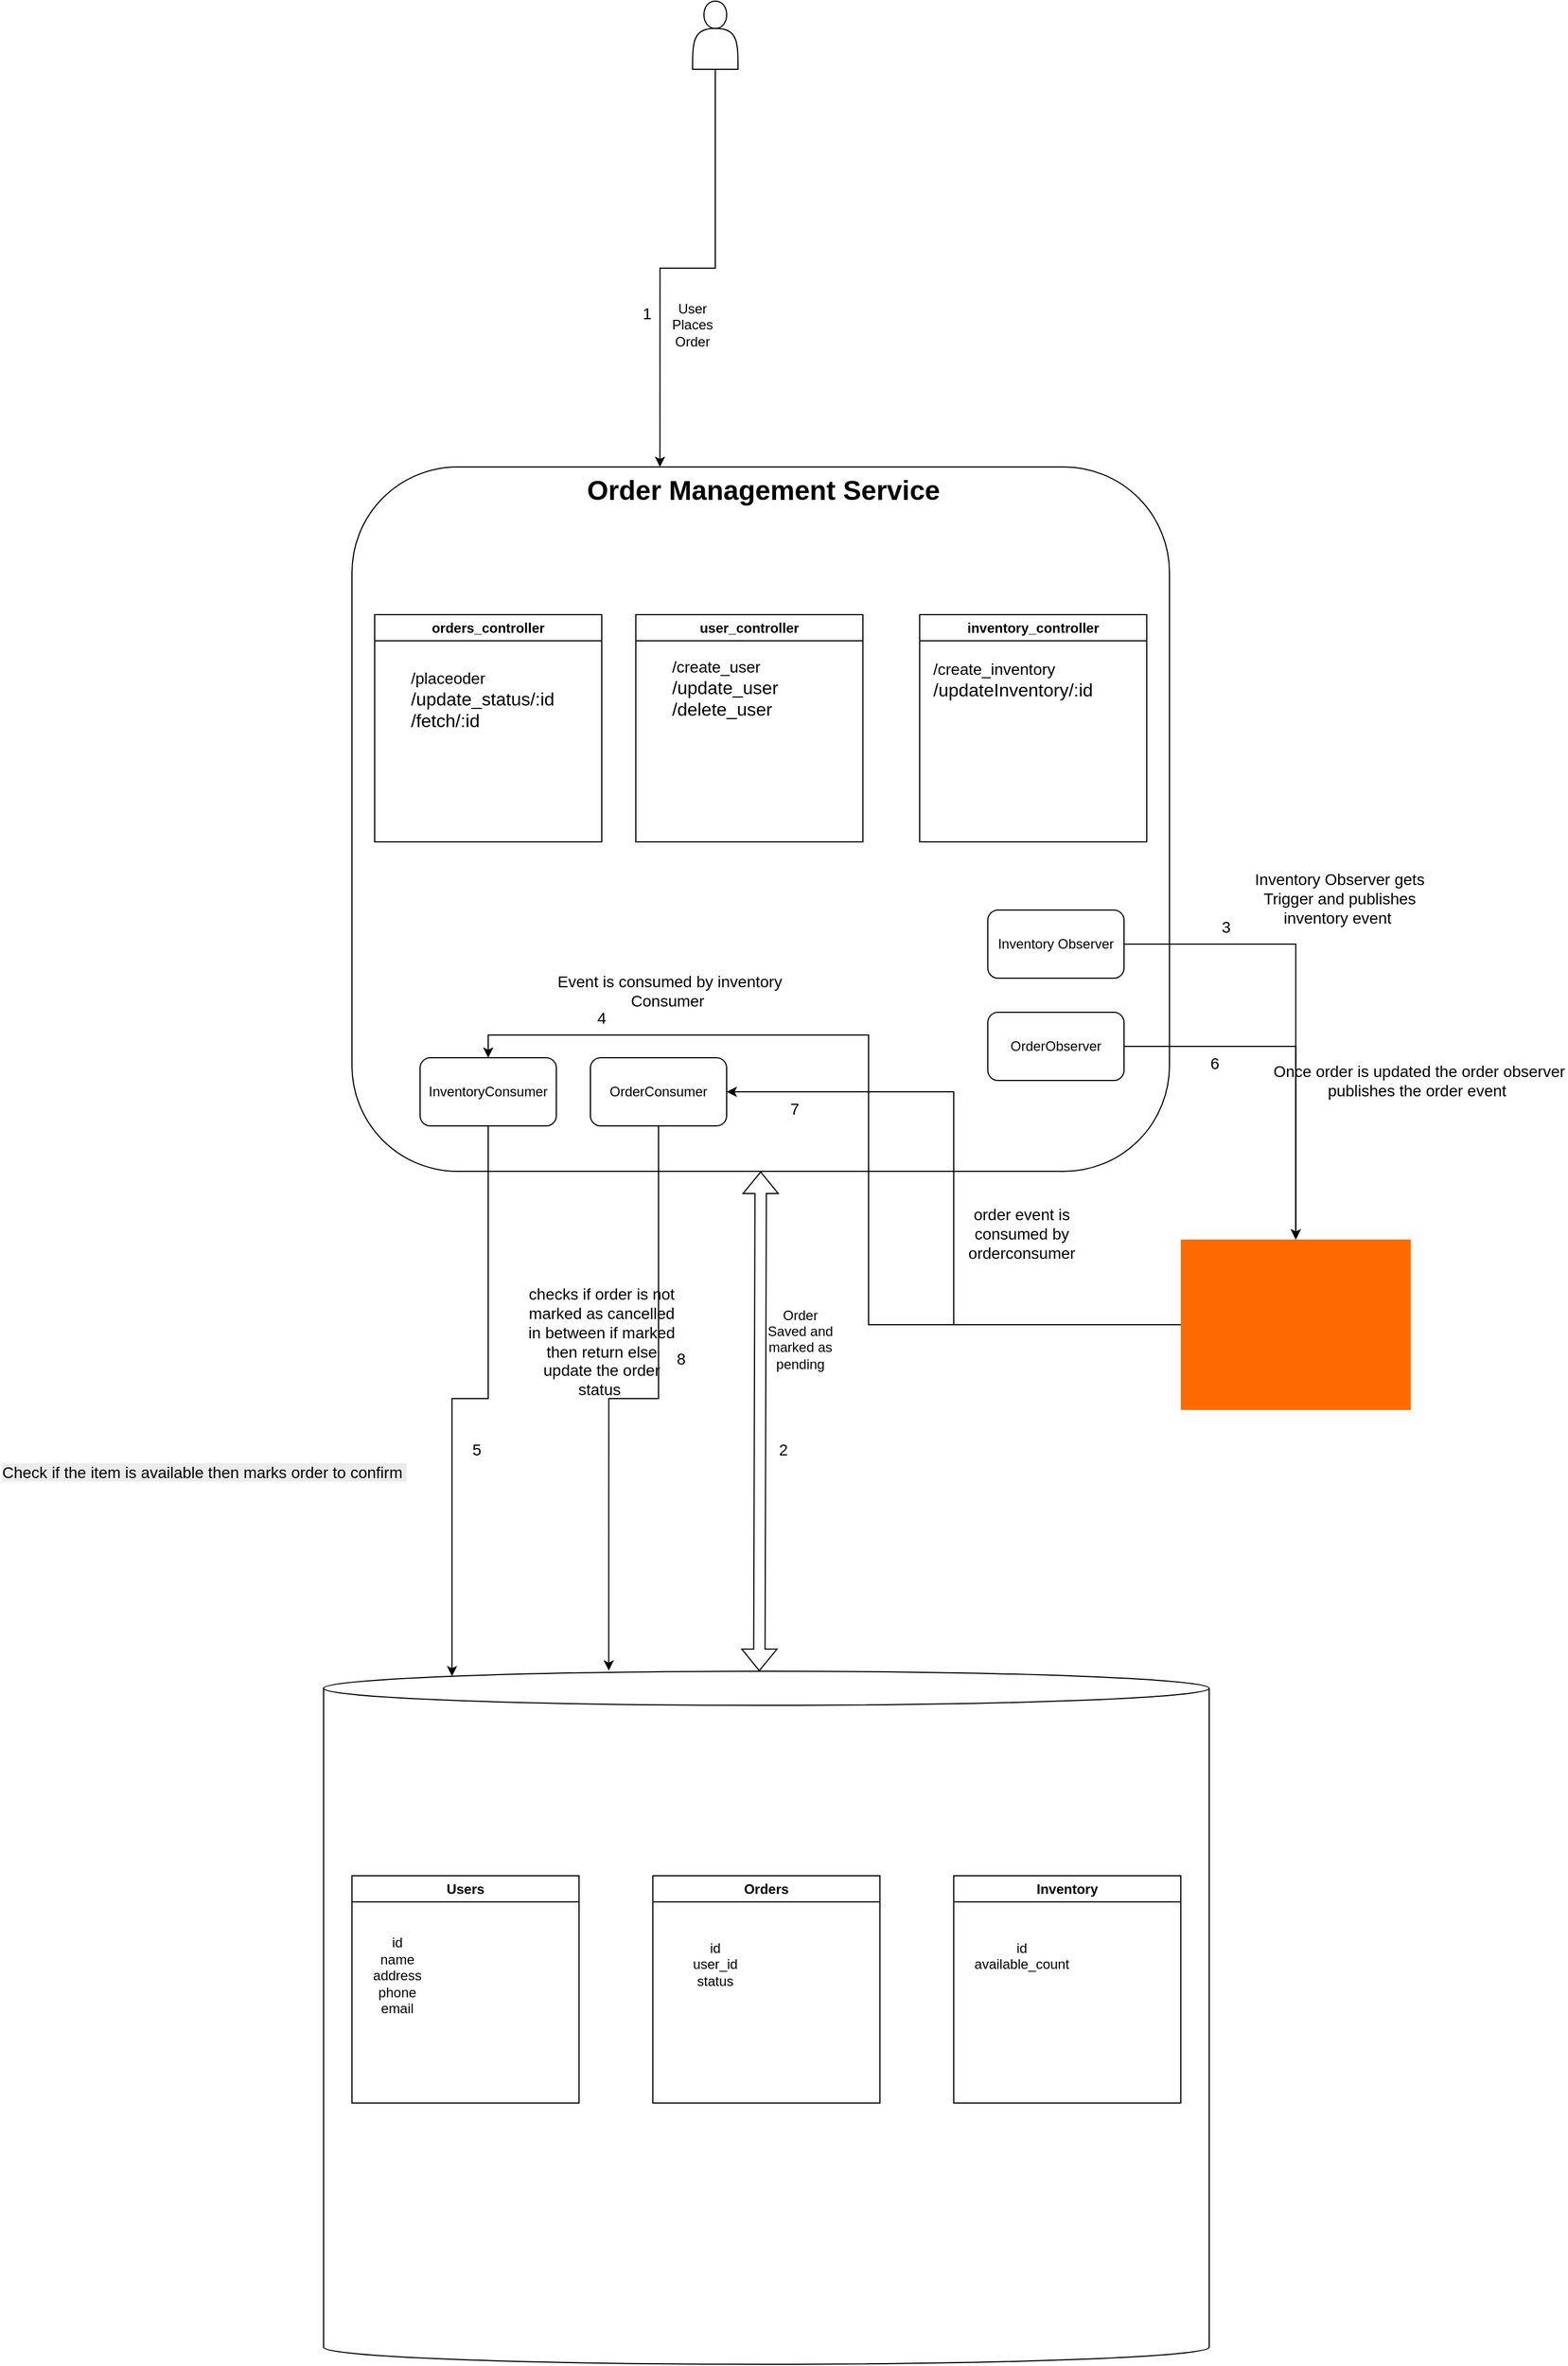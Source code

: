 <mxfile version="27.1.6">
  <diagram name="Page-1" id="OlAcMU3XX1PD27J8TAXF">
    <mxGraphModel dx="2634" dy="2242" grid="1" gridSize="10" guides="1" tooltips="1" connect="1" arrows="1" fold="1" page="1" pageScale="1" pageWidth="850" pageHeight="1100" math="0" shadow="0">
      <root>
        <mxCell id="0" />
        <mxCell id="1" parent="0" />
        <mxCell id="BDItZOyIdzqSZIBmuyEr-3" value="" style="shape=cylinder3;whiteSpace=wrap;html=1;boundedLbl=1;backgroundOutline=1;size=15;" parent="1" vertex="1">
          <mxGeometry x="35" y="860" width="780" height="610" as="geometry" />
        </mxCell>
        <mxCell id="BDItZOyIdzqSZIBmuyEr-4" value="Orders" style="swimlane;whiteSpace=wrap;html=1;" parent="1" vertex="1">
          <mxGeometry x="325" y="1040" width="200" height="200" as="geometry" />
        </mxCell>
        <mxCell id="BDItZOyIdzqSZIBmuyEr-8" value="id&lt;div&gt;user_id&lt;/div&gt;&lt;div&gt;status&lt;/div&gt;&lt;div&gt;&lt;br&gt;&lt;/div&gt;" style="text;html=1;align=center;verticalAlign=middle;whiteSpace=wrap;rounded=0;" parent="BDItZOyIdzqSZIBmuyEr-4" vertex="1">
          <mxGeometry x="25" y="70" width="60" height="30" as="geometry" />
        </mxCell>
        <mxCell id="BDItZOyIdzqSZIBmuyEr-5" value="Inventory" style="swimlane;whiteSpace=wrap;html=1;" parent="1" vertex="1">
          <mxGeometry x="590" y="1040" width="200" height="200" as="geometry" />
        </mxCell>
        <mxCell id="BDItZOyIdzqSZIBmuyEr-11" value="id&lt;div&gt;available_count&lt;/div&gt;&lt;div&gt;&lt;br&gt;&lt;/div&gt;&lt;div&gt;&lt;br&gt;&lt;/div&gt;" style="text;html=1;align=center;verticalAlign=middle;whiteSpace=wrap;rounded=0;" parent="BDItZOyIdzqSZIBmuyEr-5" vertex="1">
          <mxGeometry x="30" y="70" width="60" height="30" as="geometry" />
        </mxCell>
        <mxCell id="BDItZOyIdzqSZIBmuyEr-6" value="Users" style="swimlane;whiteSpace=wrap;html=1;" parent="1" vertex="1">
          <mxGeometry x="60" y="1040" width="200" height="200" as="geometry" />
        </mxCell>
        <mxCell id="BDItZOyIdzqSZIBmuyEr-7" value="id&lt;div&gt;name&lt;/div&gt;&lt;div&gt;address&lt;/div&gt;&lt;div&gt;phone&lt;/div&gt;&lt;div&gt;email&lt;/div&gt;&lt;div&gt;&lt;br&gt;&lt;/div&gt;" style="text;html=1;align=center;verticalAlign=middle;whiteSpace=wrap;rounded=0;" parent="BDItZOyIdzqSZIBmuyEr-6" vertex="1">
          <mxGeometry x="10" y="80" width="60" height="30" as="geometry" />
        </mxCell>
        <mxCell id="BDItZOyIdzqSZIBmuyEr-14" value="" style="rounded=1;whiteSpace=wrap;html=1;" parent="1" vertex="1">
          <mxGeometry x="60" y="-200" width="720" height="620" as="geometry" />
        </mxCell>
        <mxCell id="BDItZOyIdzqSZIBmuyEr-15" value="&lt;h1 style=&quot;margin-top: 0px;&quot;&gt;Order Management Service&lt;/h1&gt;&lt;p style=&quot;&quot;&gt;&lt;br&gt;&lt;/p&gt;" style="text;html=1;whiteSpace=wrap;overflow=hidden;rounded=0;align=center;" parent="1" vertex="1">
          <mxGeometry x="240" y="-200" width="365" height="50" as="geometry" />
        </mxCell>
        <mxCell id="BDItZOyIdzqSZIBmuyEr-19" value="orders_controller" style="swimlane;whiteSpace=wrap;html=1;" parent="1" vertex="1">
          <mxGeometry x="80" y="-70" width="200" height="200" as="geometry" />
        </mxCell>
        <mxCell id="BDItZOyIdzqSZIBmuyEr-22" value="&lt;font style=&quot;font-size: 14px;&quot;&gt;/placeoder&lt;/font&gt;&lt;div&gt;&lt;font size=&quot;3&quot;&gt;/update_status/:id&lt;/font&gt;&lt;/div&gt;&lt;div&gt;&lt;font size=&quot;3&quot;&gt;/fetch/:id&lt;/font&gt;&lt;/div&gt;" style="text;html=1;align=left;verticalAlign=middle;whiteSpace=wrap;rounded=0;" parent="BDItZOyIdzqSZIBmuyEr-19" vertex="1">
          <mxGeometry x="30" y="60" width="60" height="30" as="geometry" />
        </mxCell>
        <mxCell id="BDItZOyIdzqSZIBmuyEr-23" style="edgeStyle=orthogonalEdgeStyle;rounded=0;orthogonalLoop=1;jettySize=auto;html=1;exitX=0.5;exitY=1;exitDx=0;exitDy=0;" parent="BDItZOyIdzqSZIBmuyEr-19" source="BDItZOyIdzqSZIBmuyEr-22" target="BDItZOyIdzqSZIBmuyEr-22" edge="1">
          <mxGeometry relative="1" as="geometry" />
        </mxCell>
        <mxCell id="BDItZOyIdzqSZIBmuyEr-21" value="inventory_controller" style="swimlane;whiteSpace=wrap;html=1;" parent="1" vertex="1">
          <mxGeometry x="560" y="-70" width="200" height="200" as="geometry" />
        </mxCell>
        <mxCell id="BDItZOyIdzqSZIBmuyEr-24" value="&lt;font style=&quot;font-size: 14px;&quot;&gt;/create_inventory&lt;/font&gt;&lt;div&gt;&lt;font size=&quot;3&quot;&gt;/updateInventory/:id&lt;/font&gt;&lt;/div&gt;&lt;div&gt;&lt;br&gt;&lt;/div&gt;" style="text;html=1;align=left;verticalAlign=middle;whiteSpace=wrap;rounded=0;" parent="1" vertex="1">
          <mxGeometry x="570" y="-20" width="60" height="30" as="geometry" />
        </mxCell>
        <mxCell id="BDItZOyIdzqSZIBmuyEr-25" value="user_controller" style="swimlane;whiteSpace=wrap;html=1;" parent="1" vertex="1">
          <mxGeometry x="310" y="-70" width="200" height="200" as="geometry" />
        </mxCell>
        <mxCell id="BDItZOyIdzqSZIBmuyEr-27" value="&lt;font style=&quot;font-size: 14px;&quot;&gt;/create_user&lt;/font&gt;&lt;div&gt;&lt;font size=&quot;3&quot;&gt;/update_user&lt;/font&gt;&lt;/div&gt;&lt;div&gt;&lt;font size=&quot;3&quot;&gt;/delete_user&lt;/font&gt;&lt;/div&gt;" style="text;html=1;align=left;verticalAlign=middle;whiteSpace=wrap;rounded=0;" parent="BDItZOyIdzqSZIBmuyEr-25" vertex="1">
          <mxGeometry x="30" y="50" width="60" height="30" as="geometry" />
        </mxCell>
        <mxCell id="BDItZOyIdzqSZIBmuyEr-30" value="" style="shape=flexArrow;endArrow=classic;startArrow=classic;html=1;rounded=0;entryX=0.5;entryY=1;entryDx=0;entryDy=0;exitX=0.492;exitY=0;exitDx=0;exitDy=0;exitPerimeter=0;" parent="1" source="BDItZOyIdzqSZIBmuyEr-3" target="BDItZOyIdzqSZIBmuyEr-14" edge="1">
          <mxGeometry width="100" height="100" relative="1" as="geometry">
            <mxPoint x="380" y="460" as="sourcePoint" />
            <mxPoint x="480" y="360" as="targetPoint" />
          </mxGeometry>
        </mxCell>
        <mxCell id="_gPkJVTdhfyaZ68bB2os-2" style="edgeStyle=orthogonalEdgeStyle;rounded=0;orthogonalLoop=1;jettySize=auto;html=1;" edge="1" parent="1" source="_gPkJVTdhfyaZ68bB2os-1" target="_gPkJVTdhfyaZ68bB2os-3">
          <mxGeometry relative="1" as="geometry">
            <mxPoint x="1120" y="210" as="targetPoint" />
          </mxGeometry>
        </mxCell>
        <mxCell id="_gPkJVTdhfyaZ68bB2os-1" value="Inventory Observer" style="rounded=1;whiteSpace=wrap;html=1;" vertex="1" parent="1">
          <mxGeometry x="620" y="190" width="120" height="60" as="geometry" />
        </mxCell>
        <mxCell id="_gPkJVTdhfyaZ68bB2os-6" style="edgeStyle=orthogonalEdgeStyle;rounded=0;orthogonalLoop=1;jettySize=auto;html=1;entryX=1;entryY=0.5;entryDx=0;entryDy=0;" edge="1" parent="1" source="_gPkJVTdhfyaZ68bB2os-3" target="_gPkJVTdhfyaZ68bB2os-4">
          <mxGeometry relative="1" as="geometry" />
        </mxCell>
        <mxCell id="_gPkJVTdhfyaZ68bB2os-7" style="edgeStyle=orthogonalEdgeStyle;rounded=0;orthogonalLoop=1;jettySize=auto;html=1;entryX=0.5;entryY=0;entryDx=0;entryDy=0;" edge="1" parent="1" source="_gPkJVTdhfyaZ68bB2os-3" target="_gPkJVTdhfyaZ68bB2os-5">
          <mxGeometry relative="1" as="geometry" />
        </mxCell>
        <mxCell id="_gPkJVTdhfyaZ68bB2os-3" value="" style="points=[];aspect=fixed;html=1;align=center;shadow=0;dashed=0;fillColor=#FF6A00;strokeColor=none;shape=mxgraph.alibaba_cloud.kafka;" vertex="1" parent="1">
          <mxGeometry x="790" y="480" width="202.5" height="150" as="geometry" />
        </mxCell>
        <mxCell id="_gPkJVTdhfyaZ68bB2os-4" value="OrderConsumer" style="rounded=1;whiteSpace=wrap;html=1;" vertex="1" parent="1">
          <mxGeometry x="270" y="320" width="120" height="60" as="geometry" />
        </mxCell>
        <mxCell id="_gPkJVTdhfyaZ68bB2os-5" value="InventoryConsumer" style="rounded=1;whiteSpace=wrap;html=1;" vertex="1" parent="1">
          <mxGeometry x="120" y="320" width="120" height="60" as="geometry" />
        </mxCell>
        <mxCell id="_gPkJVTdhfyaZ68bB2os-9" style="edgeStyle=orthogonalEdgeStyle;rounded=0;orthogonalLoop=1;jettySize=auto;html=1;" edge="1" parent="1" source="_gPkJVTdhfyaZ68bB2os-8" target="_gPkJVTdhfyaZ68bB2os-3">
          <mxGeometry relative="1" as="geometry" />
        </mxCell>
        <mxCell id="_gPkJVTdhfyaZ68bB2os-8" value="&lt;div&gt;OrderObserver&lt;/div&gt;" style="rounded=1;whiteSpace=wrap;html=1;" vertex="1" parent="1">
          <mxGeometry x="620" y="280" width="120" height="60" as="geometry" />
        </mxCell>
        <mxCell id="_gPkJVTdhfyaZ68bB2os-10" style="edgeStyle=orthogonalEdgeStyle;rounded=0;orthogonalLoop=1;jettySize=auto;html=1;entryX=0.145;entryY=0;entryDx=0;entryDy=4.35;entryPerimeter=0;" edge="1" parent="1" source="_gPkJVTdhfyaZ68bB2os-5" target="BDItZOyIdzqSZIBmuyEr-3">
          <mxGeometry relative="1" as="geometry" />
        </mxCell>
        <mxCell id="_gPkJVTdhfyaZ68bB2os-11" style="edgeStyle=orthogonalEdgeStyle;rounded=0;orthogonalLoop=1;jettySize=auto;html=1;entryX=0.322;entryY=-0.001;entryDx=0;entryDy=0;entryPerimeter=0;" edge="1" parent="1" source="_gPkJVTdhfyaZ68bB2os-4" target="BDItZOyIdzqSZIBmuyEr-3">
          <mxGeometry relative="1" as="geometry" />
        </mxCell>
        <mxCell id="_gPkJVTdhfyaZ68bB2os-13" style="edgeStyle=orthogonalEdgeStyle;rounded=0;orthogonalLoop=1;jettySize=auto;html=1;entryX=0.25;entryY=0;entryDx=0;entryDy=0;" edge="1" parent="1" source="_gPkJVTdhfyaZ68bB2os-12" target="BDItZOyIdzqSZIBmuyEr-15">
          <mxGeometry relative="1" as="geometry" />
        </mxCell>
        <mxCell id="_gPkJVTdhfyaZ68bB2os-12" value="" style="shape=actor;whiteSpace=wrap;html=1;" vertex="1" parent="1">
          <mxGeometry x="360" y="-610" width="40" height="60" as="geometry" />
        </mxCell>
        <mxCell id="_gPkJVTdhfyaZ68bB2os-14" value="User Places Order" style="text;html=1;align=center;verticalAlign=middle;whiteSpace=wrap;rounded=0;" vertex="1" parent="1">
          <mxGeometry x="330" y="-340" width="60" height="30" as="geometry" />
        </mxCell>
        <mxCell id="_gPkJVTdhfyaZ68bB2os-15" value="&lt;font style=&quot;font-size: 14px;&quot;&gt;1&lt;/font&gt;" style="text;html=1;align=center;verticalAlign=middle;whiteSpace=wrap;rounded=0;" vertex="1" parent="1">
          <mxGeometry x="290" y="-350" width="60" height="30" as="geometry" />
        </mxCell>
        <mxCell id="_gPkJVTdhfyaZ68bB2os-17" value="&lt;font style=&quot;font-size: 14px;&quot;&gt;2&lt;/font&gt;" style="text;html=1;align=center;verticalAlign=middle;whiteSpace=wrap;rounded=0;" vertex="1" parent="1">
          <mxGeometry x="410" y="650" width="60" height="30" as="geometry" />
        </mxCell>
        <mxCell id="_gPkJVTdhfyaZ68bB2os-18" value="&lt;font style=&quot;font-size: 14px;&quot;&gt;3&lt;/font&gt;" style="text;html=1;align=center;verticalAlign=middle;whiteSpace=wrap;rounded=0;" vertex="1" parent="1">
          <mxGeometry x="800" y="190" width="60" height="30" as="geometry" />
        </mxCell>
        <mxCell id="_gPkJVTdhfyaZ68bB2os-19" value="&lt;font style=&quot;font-size: 14px;&quot;&gt;4&lt;/font&gt;" style="text;html=1;align=center;verticalAlign=middle;whiteSpace=wrap;rounded=0;" vertex="1" parent="1">
          <mxGeometry x="250" y="270" width="60" height="30" as="geometry" />
        </mxCell>
        <mxCell id="_gPkJVTdhfyaZ68bB2os-20" value="&lt;font style=&quot;font-size: 14px;&quot;&gt;5&lt;/font&gt;" style="text;html=1;align=center;verticalAlign=middle;whiteSpace=wrap;rounded=0;" vertex="1" parent="1">
          <mxGeometry x="140" y="650" width="60" height="30" as="geometry" />
        </mxCell>
        <mxCell id="_gPkJVTdhfyaZ68bB2os-21" value="&lt;font style=&quot;font-size: 14px;&quot;&gt;6&lt;/font&gt;" style="text;html=1;align=center;verticalAlign=middle;whiteSpace=wrap;rounded=0;" vertex="1" parent="1">
          <mxGeometry x="790" y="310" width="60" height="30" as="geometry" />
        </mxCell>
        <mxCell id="_gPkJVTdhfyaZ68bB2os-22" value="&lt;font style=&quot;font-size: 14px;&quot;&gt;7&lt;/font&gt;" style="text;html=1;align=center;verticalAlign=middle;whiteSpace=wrap;rounded=0;" vertex="1" parent="1">
          <mxGeometry x="420" y="350" width="60" height="30" as="geometry" />
        </mxCell>
        <mxCell id="_gPkJVTdhfyaZ68bB2os-23" value="&lt;font style=&quot;font-size: 14px;&quot;&gt;8&lt;/font&gt;" style="text;html=1;align=center;verticalAlign=middle;whiteSpace=wrap;rounded=0;" vertex="1" parent="1">
          <mxGeometry x="320" y="570" width="60" height="30" as="geometry" />
        </mxCell>
        <mxCell id="_gPkJVTdhfyaZ68bB2os-24" value="Order Saved and marked as pending&lt;div&gt;&lt;br&gt;&lt;/div&gt;" style="text;html=1;align=center;verticalAlign=middle;whiteSpace=wrap;rounded=0;" vertex="1" parent="1">
          <mxGeometry x="425" y="560" width="60" height="30" as="geometry" />
        </mxCell>
        <mxCell id="_gPkJVTdhfyaZ68bB2os-25" value="&lt;font style=&quot;font-size: 14px;&quot;&gt;Inventory Observer gets Trigger and publishes inventory event&amp;nbsp;&lt;/font&gt;" style="text;html=1;align=center;verticalAlign=middle;whiteSpace=wrap;rounded=0;" vertex="1" parent="1">
          <mxGeometry x="840" y="160" width="180" height="40" as="geometry" />
        </mxCell>
        <mxCell id="_gPkJVTdhfyaZ68bB2os-26" value="&lt;font style=&quot;font-size: 14px;&quot;&gt;Event is consumed by inventory Consumer&amp;nbsp;&lt;/font&gt;&lt;div&gt;&lt;font style=&quot;font-size: 14px;&quot;&gt;&lt;br&gt;&lt;/font&gt;&lt;/div&gt;" style="text;html=1;align=center;verticalAlign=middle;whiteSpace=wrap;rounded=0;" vertex="1" parent="1">
          <mxGeometry x="210" y="260" width="260" height="20" as="geometry" />
        </mxCell>
        <mxCell id="_gPkJVTdhfyaZ68bB2os-27" value="&lt;span style=&quot;color: rgb(0, 0, 0); font-family: Helvetica; font-size: 14px; font-style: normal; font-variant-ligatures: normal; font-variant-caps: normal; font-weight: 400; letter-spacing: normal; orphans: 2; text-align: center; text-indent: 0px; text-transform: none; widows: 2; word-spacing: 0px; -webkit-text-stroke-width: 0px; white-space: normal; background-color: rgb(236, 236, 236); text-decoration-thickness: initial; text-decoration-style: initial; text-decoration-color: initial; display: inline !important; float: none;&quot;&gt;Check if the item is available then marks order to confirm&amp;nbsp;&lt;/span&gt;" style="text;whiteSpace=wrap;html=1;" vertex="1" parent="1">
          <mxGeometry x="-250" y="670" width="390" height="40" as="geometry" />
        </mxCell>
        <mxCell id="_gPkJVTdhfyaZ68bB2os-28" value="&lt;div&gt;&lt;font style=&quot;font-size: 14px;&quot;&gt;&lt;br&gt;&lt;/font&gt;&lt;/div&gt;" style="text;html=1;align=center;verticalAlign=middle;whiteSpace=wrap;rounded=0;" vertex="1" parent="1">
          <mxGeometry x="-70" y="560" width="260" height="20" as="geometry" />
        </mxCell>
        <mxCell id="_gPkJVTdhfyaZ68bB2os-29" value="&lt;div&gt;&lt;font style=&quot;font-size: 14px;&quot;&gt;Once order is updated the order observer publishes the order event&amp;nbsp;&lt;/font&gt;&lt;/div&gt;" style="text;html=1;align=center;verticalAlign=middle;whiteSpace=wrap;rounded=0;" vertex="1" parent="1">
          <mxGeometry x="870" y="330" width="260" height="20" as="geometry" />
        </mxCell>
        <mxCell id="_gPkJVTdhfyaZ68bB2os-30" value="&lt;div&gt;&lt;font style=&quot;font-size: 14px;&quot;&gt;order event is consumed by orderconsumer&lt;/font&gt;&lt;/div&gt;" style="text;html=1;align=center;verticalAlign=middle;whiteSpace=wrap;rounded=0;" vertex="1" parent="1">
          <mxGeometry x="580" y="440" width="140" height="70" as="geometry" />
        </mxCell>
        <mxCell id="_gPkJVTdhfyaZ68bB2os-31" value="&lt;div&gt;&lt;font style=&quot;font-size: 14px;&quot;&gt;checks if order is not marked as cancelled in between if marked then return else update the order status&lt;/font&gt;&lt;span style=&quot;font-size: 14px; background-color: transparent; color: light-dark(rgb(0, 0, 0), rgb(255, 255, 255));&quot;&gt;&amp;nbsp;&lt;/span&gt;&lt;/div&gt;" style="text;html=1;align=center;verticalAlign=middle;whiteSpace=wrap;rounded=0;" vertex="1" parent="1">
          <mxGeometry x="210" y="535" width="140" height="70" as="geometry" />
        </mxCell>
      </root>
    </mxGraphModel>
  </diagram>
</mxfile>
